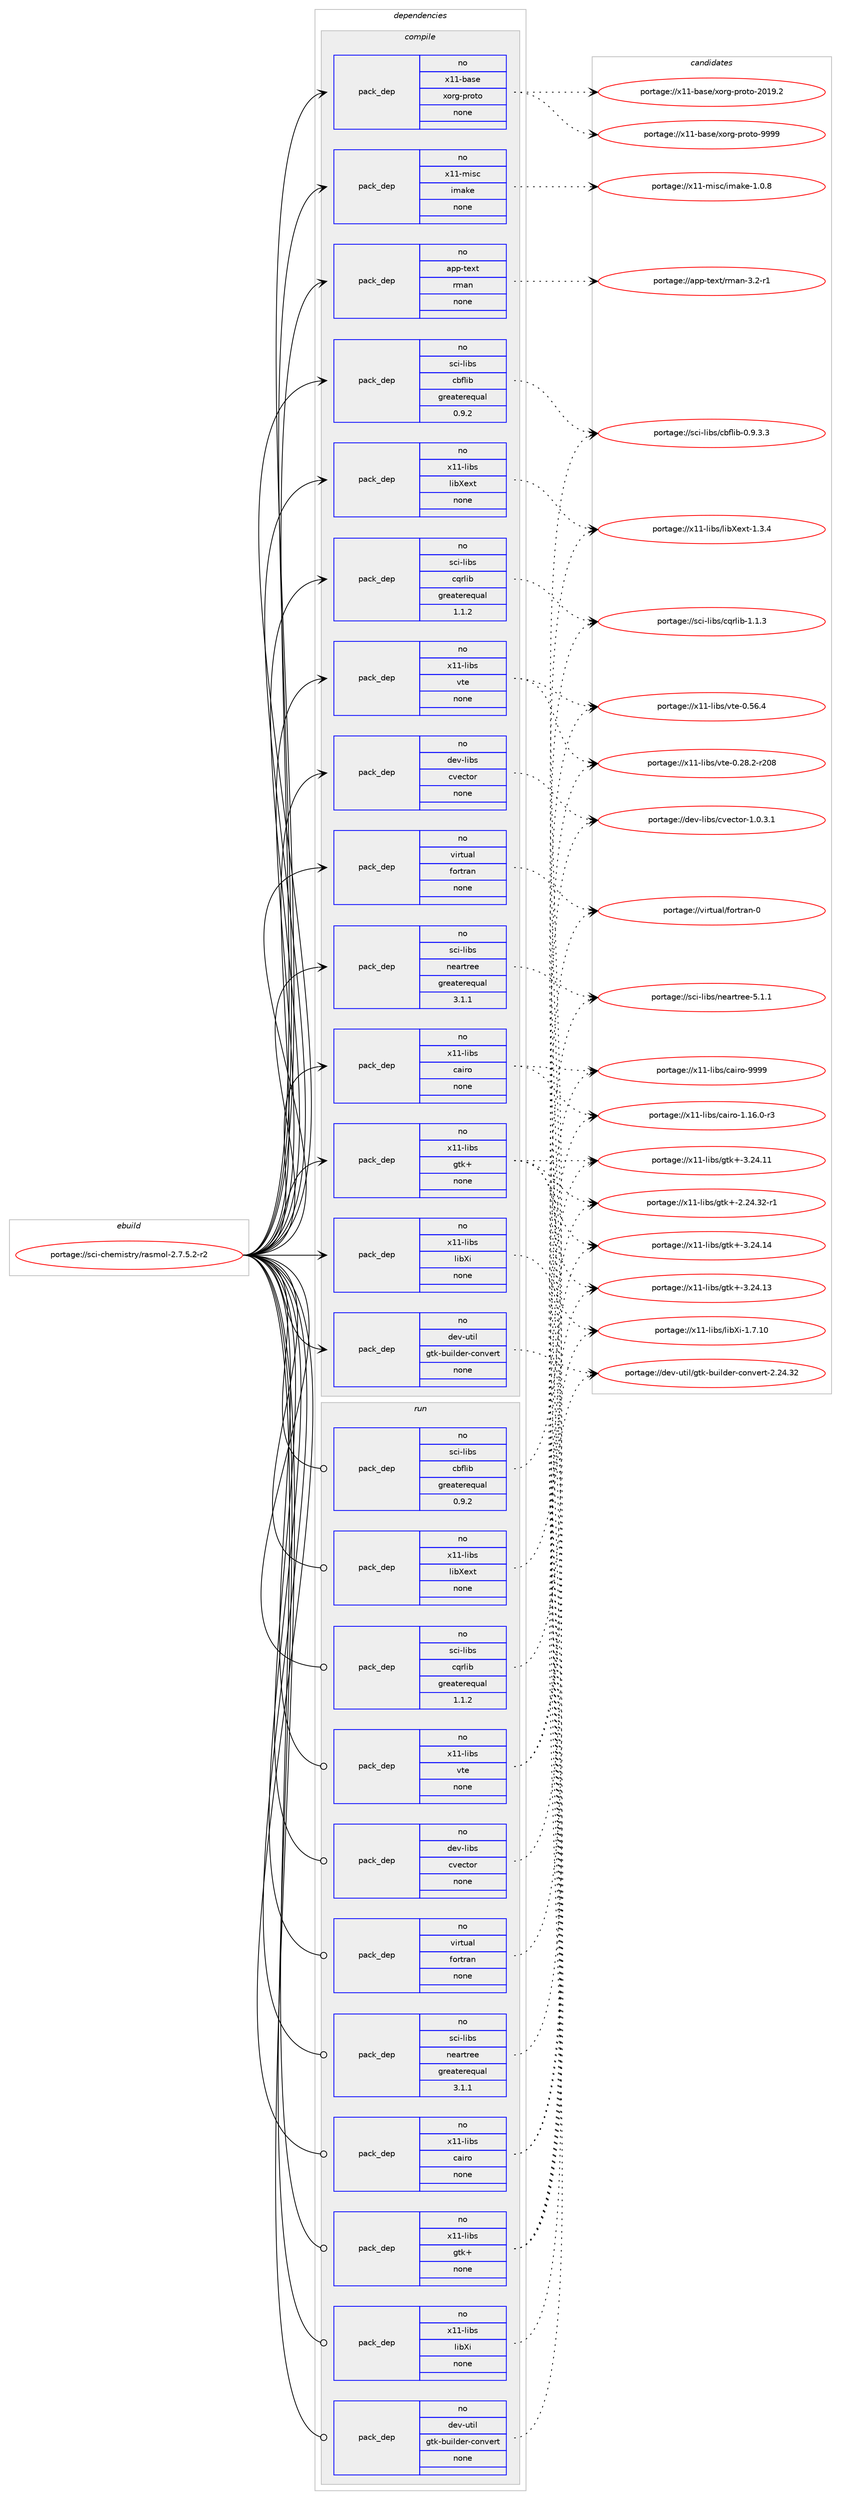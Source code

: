 digraph prolog {

# *************
# Graph options
# *************

newrank=true;
concentrate=true;
compound=true;
graph [rankdir=LR,fontname=Helvetica,fontsize=10,ranksep=1.5];#, ranksep=2.5, nodesep=0.2];
edge  [arrowhead=vee];
node  [fontname=Helvetica,fontsize=10];

# **********
# The ebuild
# **********

subgraph cluster_leftcol {
color=gray;
rank=same;
label=<<i>ebuild</i>>;
id [label="portage://sci-chemistry/rasmol-2.7.5.2-r2", color=red, width=4, href="../sci-chemistry/rasmol-2.7.5.2-r2.svg"];
}

# ****************
# The dependencies
# ****************

subgraph cluster_midcol {
color=gray;
label=<<i>dependencies</i>>;
subgraph cluster_compile {
fillcolor="#eeeeee";
style=filled;
label=<<i>compile</i>>;
subgraph pack69329 {
dependency88434 [label=<<TABLE BORDER="0" CELLBORDER="1" CELLSPACING="0" CELLPADDING="4" WIDTH="220"><TR><TD ROWSPAN="6" CELLPADDING="30">pack_dep</TD></TR><TR><TD WIDTH="110">no</TD></TR><TR><TD>app-text</TD></TR><TR><TD>rman</TD></TR><TR><TD>none</TD></TR><TR><TD></TD></TR></TABLE>>, shape=none, color=blue];
}
id:e -> dependency88434:w [weight=20,style="solid",arrowhead="vee"];
subgraph pack69330 {
dependency88435 [label=<<TABLE BORDER="0" CELLBORDER="1" CELLSPACING="0" CELLPADDING="4" WIDTH="220"><TR><TD ROWSPAN="6" CELLPADDING="30">pack_dep</TD></TR><TR><TD WIDTH="110">no</TD></TR><TR><TD>dev-libs</TD></TR><TR><TD>cvector</TD></TR><TR><TD>none</TD></TR><TR><TD></TD></TR></TABLE>>, shape=none, color=blue];
}
id:e -> dependency88435:w [weight=20,style="solid",arrowhead="vee"];
subgraph pack69331 {
dependency88436 [label=<<TABLE BORDER="0" CELLBORDER="1" CELLSPACING="0" CELLPADDING="4" WIDTH="220"><TR><TD ROWSPAN="6" CELLPADDING="30">pack_dep</TD></TR><TR><TD WIDTH="110">no</TD></TR><TR><TD>dev-util</TD></TR><TR><TD>gtk-builder-convert</TD></TR><TR><TD>none</TD></TR><TR><TD></TD></TR></TABLE>>, shape=none, color=blue];
}
id:e -> dependency88436:w [weight=20,style="solid",arrowhead="vee"];
subgraph pack69332 {
dependency88437 [label=<<TABLE BORDER="0" CELLBORDER="1" CELLSPACING="0" CELLPADDING="4" WIDTH="220"><TR><TD ROWSPAN="6" CELLPADDING="30">pack_dep</TD></TR><TR><TD WIDTH="110">no</TD></TR><TR><TD>sci-libs</TD></TR><TR><TD>cbflib</TD></TR><TR><TD>greaterequal</TD></TR><TR><TD>0.9.2</TD></TR></TABLE>>, shape=none, color=blue];
}
id:e -> dependency88437:w [weight=20,style="solid",arrowhead="vee"];
subgraph pack69333 {
dependency88438 [label=<<TABLE BORDER="0" CELLBORDER="1" CELLSPACING="0" CELLPADDING="4" WIDTH="220"><TR><TD ROWSPAN="6" CELLPADDING="30">pack_dep</TD></TR><TR><TD WIDTH="110">no</TD></TR><TR><TD>sci-libs</TD></TR><TR><TD>cqrlib</TD></TR><TR><TD>greaterequal</TD></TR><TR><TD>1.1.2</TD></TR></TABLE>>, shape=none, color=blue];
}
id:e -> dependency88438:w [weight=20,style="solid",arrowhead="vee"];
subgraph pack69334 {
dependency88439 [label=<<TABLE BORDER="0" CELLBORDER="1" CELLSPACING="0" CELLPADDING="4" WIDTH="220"><TR><TD ROWSPAN="6" CELLPADDING="30">pack_dep</TD></TR><TR><TD WIDTH="110">no</TD></TR><TR><TD>sci-libs</TD></TR><TR><TD>neartree</TD></TR><TR><TD>greaterequal</TD></TR><TR><TD>3.1.1</TD></TR></TABLE>>, shape=none, color=blue];
}
id:e -> dependency88439:w [weight=20,style="solid",arrowhead="vee"];
subgraph pack69335 {
dependency88440 [label=<<TABLE BORDER="0" CELLBORDER="1" CELLSPACING="0" CELLPADDING="4" WIDTH="220"><TR><TD ROWSPAN="6" CELLPADDING="30">pack_dep</TD></TR><TR><TD WIDTH="110">no</TD></TR><TR><TD>virtual</TD></TR><TR><TD>fortran</TD></TR><TR><TD>none</TD></TR><TR><TD></TD></TR></TABLE>>, shape=none, color=blue];
}
id:e -> dependency88440:w [weight=20,style="solid",arrowhead="vee"];
subgraph pack69336 {
dependency88441 [label=<<TABLE BORDER="0" CELLBORDER="1" CELLSPACING="0" CELLPADDING="4" WIDTH="220"><TR><TD ROWSPAN="6" CELLPADDING="30">pack_dep</TD></TR><TR><TD WIDTH="110">no</TD></TR><TR><TD>x11-base</TD></TR><TR><TD>xorg-proto</TD></TR><TR><TD>none</TD></TR><TR><TD></TD></TR></TABLE>>, shape=none, color=blue];
}
id:e -> dependency88441:w [weight=20,style="solid",arrowhead="vee"];
subgraph pack69337 {
dependency88442 [label=<<TABLE BORDER="0" CELLBORDER="1" CELLSPACING="0" CELLPADDING="4" WIDTH="220"><TR><TD ROWSPAN="6" CELLPADDING="30">pack_dep</TD></TR><TR><TD WIDTH="110">no</TD></TR><TR><TD>x11-libs</TD></TR><TR><TD>cairo</TD></TR><TR><TD>none</TD></TR><TR><TD></TD></TR></TABLE>>, shape=none, color=blue];
}
id:e -> dependency88442:w [weight=20,style="solid",arrowhead="vee"];
subgraph pack69338 {
dependency88443 [label=<<TABLE BORDER="0" CELLBORDER="1" CELLSPACING="0" CELLPADDING="4" WIDTH="220"><TR><TD ROWSPAN="6" CELLPADDING="30">pack_dep</TD></TR><TR><TD WIDTH="110">no</TD></TR><TR><TD>x11-libs</TD></TR><TR><TD>gtk+</TD></TR><TR><TD>none</TD></TR><TR><TD></TD></TR></TABLE>>, shape=none, color=blue];
}
id:e -> dependency88443:w [weight=20,style="solid",arrowhead="vee"];
subgraph pack69339 {
dependency88444 [label=<<TABLE BORDER="0" CELLBORDER="1" CELLSPACING="0" CELLPADDING="4" WIDTH="220"><TR><TD ROWSPAN="6" CELLPADDING="30">pack_dep</TD></TR><TR><TD WIDTH="110">no</TD></TR><TR><TD>x11-libs</TD></TR><TR><TD>libXext</TD></TR><TR><TD>none</TD></TR><TR><TD></TD></TR></TABLE>>, shape=none, color=blue];
}
id:e -> dependency88444:w [weight=20,style="solid",arrowhead="vee"];
subgraph pack69340 {
dependency88445 [label=<<TABLE BORDER="0" CELLBORDER="1" CELLSPACING="0" CELLPADDING="4" WIDTH="220"><TR><TD ROWSPAN="6" CELLPADDING="30">pack_dep</TD></TR><TR><TD WIDTH="110">no</TD></TR><TR><TD>x11-libs</TD></TR><TR><TD>libXi</TD></TR><TR><TD>none</TD></TR><TR><TD></TD></TR></TABLE>>, shape=none, color=blue];
}
id:e -> dependency88445:w [weight=20,style="solid",arrowhead="vee"];
subgraph pack69341 {
dependency88446 [label=<<TABLE BORDER="0" CELLBORDER="1" CELLSPACING="0" CELLPADDING="4" WIDTH="220"><TR><TD ROWSPAN="6" CELLPADDING="30">pack_dep</TD></TR><TR><TD WIDTH="110">no</TD></TR><TR><TD>x11-libs</TD></TR><TR><TD>vte</TD></TR><TR><TD>none</TD></TR><TR><TD></TD></TR></TABLE>>, shape=none, color=blue];
}
id:e -> dependency88446:w [weight=20,style="solid",arrowhead="vee"];
subgraph pack69342 {
dependency88447 [label=<<TABLE BORDER="0" CELLBORDER="1" CELLSPACING="0" CELLPADDING="4" WIDTH="220"><TR><TD ROWSPAN="6" CELLPADDING="30">pack_dep</TD></TR><TR><TD WIDTH="110">no</TD></TR><TR><TD>x11-misc</TD></TR><TR><TD>imake</TD></TR><TR><TD>none</TD></TR><TR><TD></TD></TR></TABLE>>, shape=none, color=blue];
}
id:e -> dependency88447:w [weight=20,style="solid",arrowhead="vee"];
}
subgraph cluster_compileandrun {
fillcolor="#eeeeee";
style=filled;
label=<<i>compile and run</i>>;
}
subgraph cluster_run {
fillcolor="#eeeeee";
style=filled;
label=<<i>run</i>>;
subgraph pack69343 {
dependency88448 [label=<<TABLE BORDER="0" CELLBORDER="1" CELLSPACING="0" CELLPADDING="4" WIDTH="220"><TR><TD ROWSPAN="6" CELLPADDING="30">pack_dep</TD></TR><TR><TD WIDTH="110">no</TD></TR><TR><TD>dev-libs</TD></TR><TR><TD>cvector</TD></TR><TR><TD>none</TD></TR><TR><TD></TD></TR></TABLE>>, shape=none, color=blue];
}
id:e -> dependency88448:w [weight=20,style="solid",arrowhead="odot"];
subgraph pack69344 {
dependency88449 [label=<<TABLE BORDER="0" CELLBORDER="1" CELLSPACING="0" CELLPADDING="4" WIDTH="220"><TR><TD ROWSPAN="6" CELLPADDING="30">pack_dep</TD></TR><TR><TD WIDTH="110">no</TD></TR><TR><TD>dev-util</TD></TR><TR><TD>gtk-builder-convert</TD></TR><TR><TD>none</TD></TR><TR><TD></TD></TR></TABLE>>, shape=none, color=blue];
}
id:e -> dependency88449:w [weight=20,style="solid",arrowhead="odot"];
subgraph pack69345 {
dependency88450 [label=<<TABLE BORDER="0" CELLBORDER="1" CELLSPACING="0" CELLPADDING="4" WIDTH="220"><TR><TD ROWSPAN="6" CELLPADDING="30">pack_dep</TD></TR><TR><TD WIDTH="110">no</TD></TR><TR><TD>sci-libs</TD></TR><TR><TD>cbflib</TD></TR><TR><TD>greaterequal</TD></TR><TR><TD>0.9.2</TD></TR></TABLE>>, shape=none, color=blue];
}
id:e -> dependency88450:w [weight=20,style="solid",arrowhead="odot"];
subgraph pack69346 {
dependency88451 [label=<<TABLE BORDER="0" CELLBORDER="1" CELLSPACING="0" CELLPADDING="4" WIDTH="220"><TR><TD ROWSPAN="6" CELLPADDING="30">pack_dep</TD></TR><TR><TD WIDTH="110">no</TD></TR><TR><TD>sci-libs</TD></TR><TR><TD>cqrlib</TD></TR><TR><TD>greaterequal</TD></TR><TR><TD>1.1.2</TD></TR></TABLE>>, shape=none, color=blue];
}
id:e -> dependency88451:w [weight=20,style="solid",arrowhead="odot"];
subgraph pack69347 {
dependency88452 [label=<<TABLE BORDER="0" CELLBORDER="1" CELLSPACING="0" CELLPADDING="4" WIDTH="220"><TR><TD ROWSPAN="6" CELLPADDING="30">pack_dep</TD></TR><TR><TD WIDTH="110">no</TD></TR><TR><TD>sci-libs</TD></TR><TR><TD>neartree</TD></TR><TR><TD>greaterequal</TD></TR><TR><TD>3.1.1</TD></TR></TABLE>>, shape=none, color=blue];
}
id:e -> dependency88452:w [weight=20,style="solid",arrowhead="odot"];
subgraph pack69348 {
dependency88453 [label=<<TABLE BORDER="0" CELLBORDER="1" CELLSPACING="0" CELLPADDING="4" WIDTH="220"><TR><TD ROWSPAN="6" CELLPADDING="30">pack_dep</TD></TR><TR><TD WIDTH="110">no</TD></TR><TR><TD>virtual</TD></TR><TR><TD>fortran</TD></TR><TR><TD>none</TD></TR><TR><TD></TD></TR></TABLE>>, shape=none, color=blue];
}
id:e -> dependency88453:w [weight=20,style="solid",arrowhead="odot"];
subgraph pack69349 {
dependency88454 [label=<<TABLE BORDER="0" CELLBORDER="1" CELLSPACING="0" CELLPADDING="4" WIDTH="220"><TR><TD ROWSPAN="6" CELLPADDING="30">pack_dep</TD></TR><TR><TD WIDTH="110">no</TD></TR><TR><TD>x11-libs</TD></TR><TR><TD>cairo</TD></TR><TR><TD>none</TD></TR><TR><TD></TD></TR></TABLE>>, shape=none, color=blue];
}
id:e -> dependency88454:w [weight=20,style="solid",arrowhead="odot"];
subgraph pack69350 {
dependency88455 [label=<<TABLE BORDER="0" CELLBORDER="1" CELLSPACING="0" CELLPADDING="4" WIDTH="220"><TR><TD ROWSPAN="6" CELLPADDING="30">pack_dep</TD></TR><TR><TD WIDTH="110">no</TD></TR><TR><TD>x11-libs</TD></TR><TR><TD>gtk+</TD></TR><TR><TD>none</TD></TR><TR><TD></TD></TR></TABLE>>, shape=none, color=blue];
}
id:e -> dependency88455:w [weight=20,style="solid",arrowhead="odot"];
subgraph pack69351 {
dependency88456 [label=<<TABLE BORDER="0" CELLBORDER="1" CELLSPACING="0" CELLPADDING="4" WIDTH="220"><TR><TD ROWSPAN="6" CELLPADDING="30">pack_dep</TD></TR><TR><TD WIDTH="110">no</TD></TR><TR><TD>x11-libs</TD></TR><TR><TD>libXext</TD></TR><TR><TD>none</TD></TR><TR><TD></TD></TR></TABLE>>, shape=none, color=blue];
}
id:e -> dependency88456:w [weight=20,style="solid",arrowhead="odot"];
subgraph pack69352 {
dependency88457 [label=<<TABLE BORDER="0" CELLBORDER="1" CELLSPACING="0" CELLPADDING="4" WIDTH="220"><TR><TD ROWSPAN="6" CELLPADDING="30">pack_dep</TD></TR><TR><TD WIDTH="110">no</TD></TR><TR><TD>x11-libs</TD></TR><TR><TD>libXi</TD></TR><TR><TD>none</TD></TR><TR><TD></TD></TR></TABLE>>, shape=none, color=blue];
}
id:e -> dependency88457:w [weight=20,style="solid",arrowhead="odot"];
subgraph pack69353 {
dependency88458 [label=<<TABLE BORDER="0" CELLBORDER="1" CELLSPACING="0" CELLPADDING="4" WIDTH="220"><TR><TD ROWSPAN="6" CELLPADDING="30">pack_dep</TD></TR><TR><TD WIDTH="110">no</TD></TR><TR><TD>x11-libs</TD></TR><TR><TD>vte</TD></TR><TR><TD>none</TD></TR><TR><TD></TD></TR></TABLE>>, shape=none, color=blue];
}
id:e -> dependency88458:w [weight=20,style="solid",arrowhead="odot"];
}
}

# **************
# The candidates
# **************

subgraph cluster_choices {
rank=same;
color=gray;
label=<<i>candidates</i>>;

subgraph choice69329 {
color=black;
nodesep=1;
choice97112112451161011201164711410997110455146504511449 [label="portage://app-text/rman-3.2-r1", color=red, width=4,href="../app-text/rman-3.2-r1.svg"];
dependency88434:e -> choice97112112451161011201164711410997110455146504511449:w [style=dotted,weight="100"];
}
subgraph choice69330 {
color=black;
nodesep=1;
choice10010111845108105981154799118101991161111144549464846514649 [label="portage://dev-libs/cvector-1.0.3.1", color=red, width=4,href="../dev-libs/cvector-1.0.3.1.svg"];
dependency88435:e -> choice10010111845108105981154799118101991161111144549464846514649:w [style=dotted,weight="100"];
}
subgraph choice69331 {
color=black;
nodesep=1;
choice1001011184511711610510847103116107459811710510810010111445991111101181011141164550465052465150 [label="portage://dev-util/gtk-builder-convert-2.24.32", color=red, width=4,href="../dev-util/gtk-builder-convert-2.24.32.svg"];
dependency88436:e -> choice1001011184511711610510847103116107459811710510810010111445991111101181011141164550465052465150:w [style=dotted,weight="100"];
}
subgraph choice69332 {
color=black;
nodesep=1;
choice115991054510810598115479998102108105984548465746514651 [label="portage://sci-libs/cbflib-0.9.3.3", color=red, width=4,href="../sci-libs/cbflib-0.9.3.3.svg"];
dependency88437:e -> choice115991054510810598115479998102108105984548465746514651:w [style=dotted,weight="100"];
}
subgraph choice69333 {
color=black;
nodesep=1;
choice115991054510810598115479911311410810598454946494651 [label="portage://sci-libs/cqrlib-1.1.3", color=red, width=4,href="../sci-libs/cqrlib-1.1.3.svg"];
dependency88438:e -> choice115991054510810598115479911311410810598454946494651:w [style=dotted,weight="100"];
}
subgraph choice69334 {
color=black;
nodesep=1;
choice1159910545108105981154711010197114116114101101455346494649 [label="portage://sci-libs/neartree-5.1.1", color=red, width=4,href="../sci-libs/neartree-5.1.1.svg"];
dependency88439:e -> choice1159910545108105981154711010197114116114101101455346494649:w [style=dotted,weight="100"];
}
subgraph choice69335 {
color=black;
nodesep=1;
choice1181051141161179710847102111114116114971104548 [label="portage://virtual/fortran-0", color=red, width=4,href="../virtual/fortran-0.svg"];
dependency88440:e -> choice1181051141161179710847102111114116114971104548:w [style=dotted,weight="100"];
}
subgraph choice69336 {
color=black;
nodesep=1;
choice120494945989711510147120111114103451121141111161114557575757 [label="portage://x11-base/xorg-proto-9999", color=red, width=4,href="../x11-base/xorg-proto-9999.svg"];
choice1204949459897115101471201111141034511211411111611145504849574650 [label="portage://x11-base/xorg-proto-2019.2", color=red, width=4,href="../x11-base/xorg-proto-2019.2.svg"];
dependency88441:e -> choice120494945989711510147120111114103451121141111161114557575757:w [style=dotted,weight="100"];
dependency88441:e -> choice1204949459897115101471201111141034511211411111611145504849574650:w [style=dotted,weight="100"];
}
subgraph choice69337 {
color=black;
nodesep=1;
choice120494945108105981154799971051141114557575757 [label="portage://x11-libs/cairo-9999", color=red, width=4,href="../x11-libs/cairo-9999.svg"];
choice12049494510810598115479997105114111454946495446484511451 [label="portage://x11-libs/cairo-1.16.0-r3", color=red, width=4,href="../x11-libs/cairo-1.16.0-r3.svg"];
dependency88442:e -> choice120494945108105981154799971051141114557575757:w [style=dotted,weight="100"];
dependency88442:e -> choice12049494510810598115479997105114111454946495446484511451:w [style=dotted,weight="100"];
}
subgraph choice69338 {
color=black;
nodesep=1;
choice1204949451081059811547103116107434551465052464952 [label="portage://x11-libs/gtk+-3.24.14", color=red, width=4,href="../x11-libs/gtk+-3.24.14.svg"];
choice1204949451081059811547103116107434551465052464951 [label="portage://x11-libs/gtk+-3.24.13", color=red, width=4,href="../x11-libs/gtk+-3.24.13.svg"];
choice1204949451081059811547103116107434551465052464949 [label="portage://x11-libs/gtk+-3.24.11", color=red, width=4,href="../x11-libs/gtk+-3.24.11.svg"];
choice12049494510810598115471031161074345504650524651504511449 [label="portage://x11-libs/gtk+-2.24.32-r1", color=red, width=4,href="../x11-libs/gtk+-2.24.32-r1.svg"];
dependency88443:e -> choice1204949451081059811547103116107434551465052464952:w [style=dotted,weight="100"];
dependency88443:e -> choice1204949451081059811547103116107434551465052464951:w [style=dotted,weight="100"];
dependency88443:e -> choice1204949451081059811547103116107434551465052464949:w [style=dotted,weight="100"];
dependency88443:e -> choice12049494510810598115471031161074345504650524651504511449:w [style=dotted,weight="100"];
}
subgraph choice69339 {
color=black;
nodesep=1;
choice12049494510810598115471081059888101120116454946514652 [label="portage://x11-libs/libXext-1.3.4", color=red, width=4,href="../x11-libs/libXext-1.3.4.svg"];
dependency88444:e -> choice12049494510810598115471081059888101120116454946514652:w [style=dotted,weight="100"];
}
subgraph choice69340 {
color=black;
nodesep=1;
choice1204949451081059811547108105988810545494655464948 [label="portage://x11-libs/libXi-1.7.10", color=red, width=4,href="../x11-libs/libXi-1.7.10.svg"];
dependency88445:e -> choice1204949451081059811547108105988810545494655464948:w [style=dotted,weight="100"];
}
subgraph choice69341 {
color=black;
nodesep=1;
choice120494945108105981154711811610145484653544652 [label="portage://x11-libs/vte-0.56.4", color=red, width=4,href="../x11-libs/vte-0.56.4.svg"];
choice12049494510810598115471181161014548465056465045114504856 [label="portage://x11-libs/vte-0.28.2-r208", color=red, width=4,href="../x11-libs/vte-0.28.2-r208.svg"];
dependency88446:e -> choice120494945108105981154711811610145484653544652:w [style=dotted,weight="100"];
dependency88446:e -> choice12049494510810598115471181161014548465056465045114504856:w [style=dotted,weight="100"];
}
subgraph choice69342 {
color=black;
nodesep=1;
choice120494945109105115994710510997107101454946484656 [label="portage://x11-misc/imake-1.0.8", color=red, width=4,href="../x11-misc/imake-1.0.8.svg"];
dependency88447:e -> choice120494945109105115994710510997107101454946484656:w [style=dotted,weight="100"];
}
subgraph choice69343 {
color=black;
nodesep=1;
choice10010111845108105981154799118101991161111144549464846514649 [label="portage://dev-libs/cvector-1.0.3.1", color=red, width=4,href="../dev-libs/cvector-1.0.3.1.svg"];
dependency88448:e -> choice10010111845108105981154799118101991161111144549464846514649:w [style=dotted,weight="100"];
}
subgraph choice69344 {
color=black;
nodesep=1;
choice1001011184511711610510847103116107459811710510810010111445991111101181011141164550465052465150 [label="portage://dev-util/gtk-builder-convert-2.24.32", color=red, width=4,href="../dev-util/gtk-builder-convert-2.24.32.svg"];
dependency88449:e -> choice1001011184511711610510847103116107459811710510810010111445991111101181011141164550465052465150:w [style=dotted,weight="100"];
}
subgraph choice69345 {
color=black;
nodesep=1;
choice115991054510810598115479998102108105984548465746514651 [label="portage://sci-libs/cbflib-0.9.3.3", color=red, width=4,href="../sci-libs/cbflib-0.9.3.3.svg"];
dependency88450:e -> choice115991054510810598115479998102108105984548465746514651:w [style=dotted,weight="100"];
}
subgraph choice69346 {
color=black;
nodesep=1;
choice115991054510810598115479911311410810598454946494651 [label="portage://sci-libs/cqrlib-1.1.3", color=red, width=4,href="../sci-libs/cqrlib-1.1.3.svg"];
dependency88451:e -> choice115991054510810598115479911311410810598454946494651:w [style=dotted,weight="100"];
}
subgraph choice69347 {
color=black;
nodesep=1;
choice1159910545108105981154711010197114116114101101455346494649 [label="portage://sci-libs/neartree-5.1.1", color=red, width=4,href="../sci-libs/neartree-5.1.1.svg"];
dependency88452:e -> choice1159910545108105981154711010197114116114101101455346494649:w [style=dotted,weight="100"];
}
subgraph choice69348 {
color=black;
nodesep=1;
choice1181051141161179710847102111114116114971104548 [label="portage://virtual/fortran-0", color=red, width=4,href="../virtual/fortran-0.svg"];
dependency88453:e -> choice1181051141161179710847102111114116114971104548:w [style=dotted,weight="100"];
}
subgraph choice69349 {
color=black;
nodesep=1;
choice120494945108105981154799971051141114557575757 [label="portage://x11-libs/cairo-9999", color=red, width=4,href="../x11-libs/cairo-9999.svg"];
choice12049494510810598115479997105114111454946495446484511451 [label="portage://x11-libs/cairo-1.16.0-r3", color=red, width=4,href="../x11-libs/cairo-1.16.0-r3.svg"];
dependency88454:e -> choice120494945108105981154799971051141114557575757:w [style=dotted,weight="100"];
dependency88454:e -> choice12049494510810598115479997105114111454946495446484511451:w [style=dotted,weight="100"];
}
subgraph choice69350 {
color=black;
nodesep=1;
choice1204949451081059811547103116107434551465052464952 [label="portage://x11-libs/gtk+-3.24.14", color=red, width=4,href="../x11-libs/gtk+-3.24.14.svg"];
choice1204949451081059811547103116107434551465052464951 [label="portage://x11-libs/gtk+-3.24.13", color=red, width=4,href="../x11-libs/gtk+-3.24.13.svg"];
choice1204949451081059811547103116107434551465052464949 [label="portage://x11-libs/gtk+-3.24.11", color=red, width=4,href="../x11-libs/gtk+-3.24.11.svg"];
choice12049494510810598115471031161074345504650524651504511449 [label="portage://x11-libs/gtk+-2.24.32-r1", color=red, width=4,href="../x11-libs/gtk+-2.24.32-r1.svg"];
dependency88455:e -> choice1204949451081059811547103116107434551465052464952:w [style=dotted,weight="100"];
dependency88455:e -> choice1204949451081059811547103116107434551465052464951:w [style=dotted,weight="100"];
dependency88455:e -> choice1204949451081059811547103116107434551465052464949:w [style=dotted,weight="100"];
dependency88455:e -> choice12049494510810598115471031161074345504650524651504511449:w [style=dotted,weight="100"];
}
subgraph choice69351 {
color=black;
nodesep=1;
choice12049494510810598115471081059888101120116454946514652 [label="portage://x11-libs/libXext-1.3.4", color=red, width=4,href="../x11-libs/libXext-1.3.4.svg"];
dependency88456:e -> choice12049494510810598115471081059888101120116454946514652:w [style=dotted,weight="100"];
}
subgraph choice69352 {
color=black;
nodesep=1;
choice1204949451081059811547108105988810545494655464948 [label="portage://x11-libs/libXi-1.7.10", color=red, width=4,href="../x11-libs/libXi-1.7.10.svg"];
dependency88457:e -> choice1204949451081059811547108105988810545494655464948:w [style=dotted,weight="100"];
}
subgraph choice69353 {
color=black;
nodesep=1;
choice120494945108105981154711811610145484653544652 [label="portage://x11-libs/vte-0.56.4", color=red, width=4,href="../x11-libs/vte-0.56.4.svg"];
choice12049494510810598115471181161014548465056465045114504856 [label="portage://x11-libs/vte-0.28.2-r208", color=red, width=4,href="../x11-libs/vte-0.28.2-r208.svg"];
dependency88458:e -> choice120494945108105981154711811610145484653544652:w [style=dotted,weight="100"];
dependency88458:e -> choice12049494510810598115471181161014548465056465045114504856:w [style=dotted,weight="100"];
}
}

}
